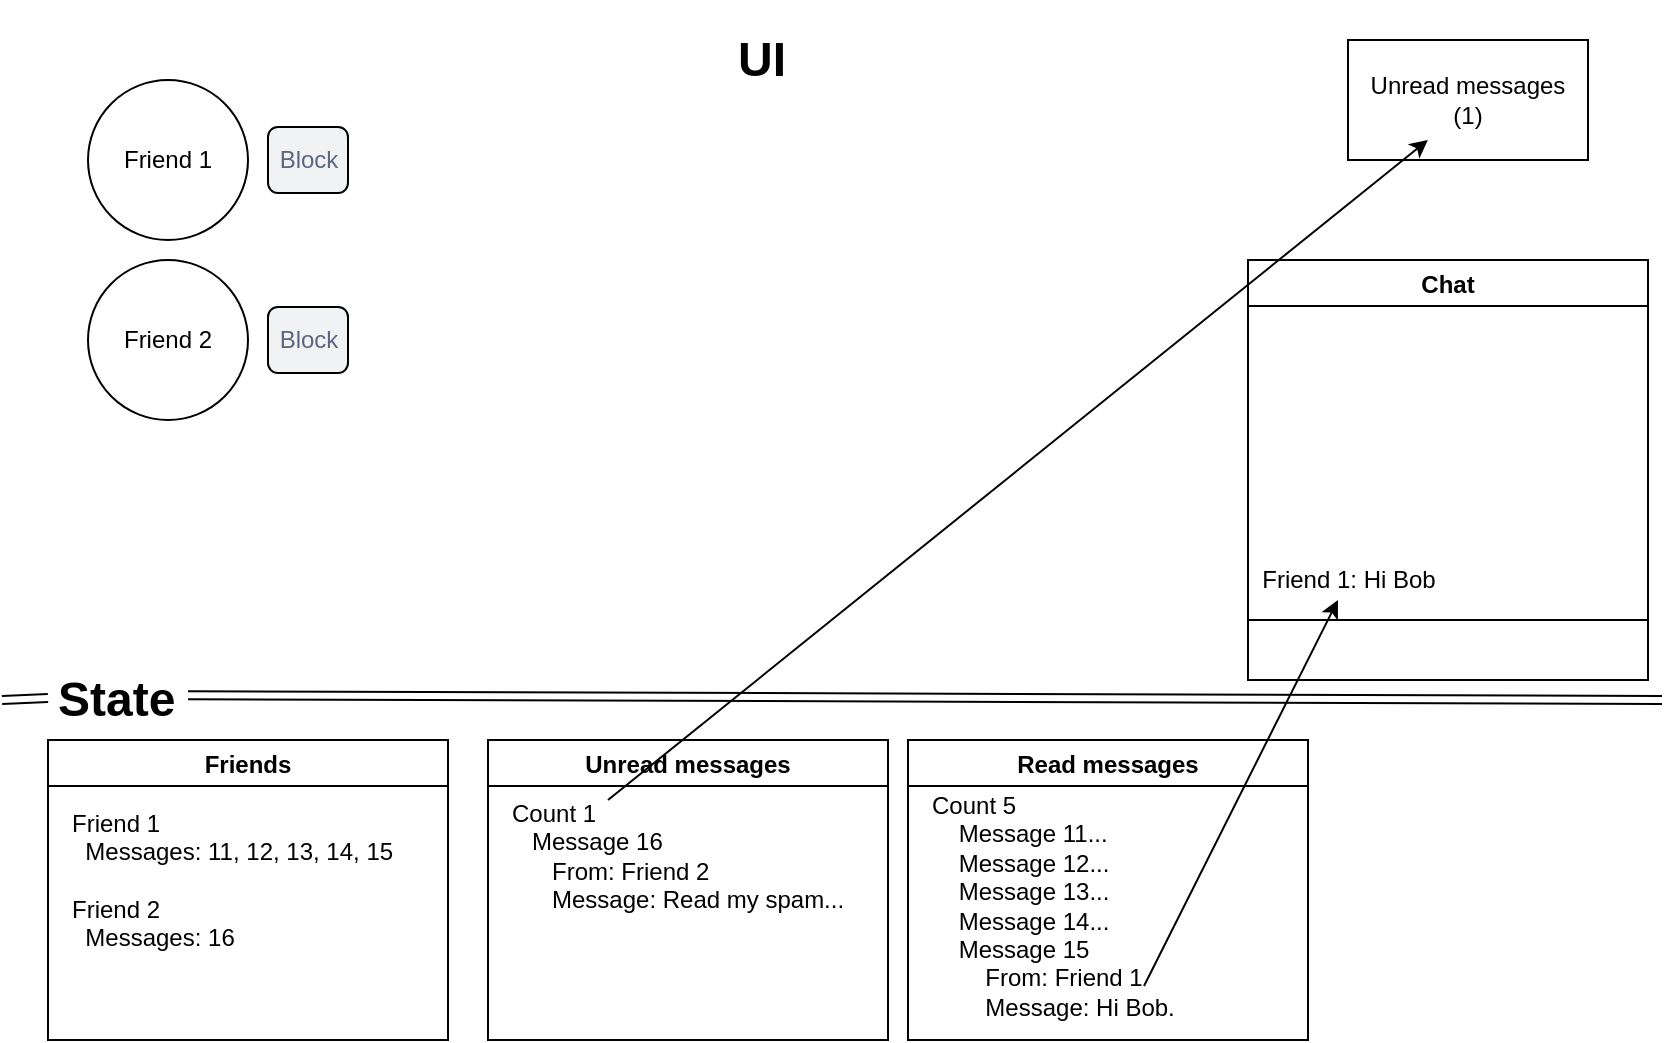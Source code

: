 <mxfile version="16.0.0" type="device"><diagram id="_L4NMsIBQppV5kmVBIyi" name="Page-1"><mxGraphModel dx="1929" dy="865" grid="1" gridSize="10" guides="1" tooltips="1" connect="1" arrows="1" fold="1" page="1" pageScale="1" pageWidth="827" pageHeight="1169" math="0" shadow="0"><root><mxCell id="0"/><mxCell id="1" parent="0"/><mxCell id="9O7r40x-uXA3HqTmS5U2-1" value="Unread messages&lt;br&gt;(1)" style="rounded=0;whiteSpace=wrap;html=1;" parent="1" vertex="1"><mxGeometry x="670" y="20" width="120" height="60" as="geometry"/></mxCell><mxCell id="9O7r40x-uXA3HqTmS5U2-2" value="Friend 1" style="ellipse;whiteSpace=wrap;html=1;aspect=fixed;" parent="1" vertex="1"><mxGeometry x="40" y="40" width="80" height="80" as="geometry"/></mxCell><mxCell id="9O7r40x-uXA3HqTmS5U2-3" value="Friend 2" style="ellipse;whiteSpace=wrap;html=1;aspect=fixed;" parent="1" vertex="1"><mxGeometry x="40" y="130" width="80" height="80" as="geometry"/></mxCell><mxCell id="9O7r40x-uXA3HqTmS5U2-4" value="" style="shape=link;html=1;rounded=0;startArrow=none;" parent="1" edge="1" source="AAkPJZfK8TQ9QUxjYXRu-3"><mxGeometry width="100" relative="1" as="geometry"><mxPoint x="-3" y="350" as="sourcePoint"/><mxPoint x="827" y="350" as="targetPoint"/></mxGeometry></mxCell><mxCell id="9O7r40x-uXA3HqTmS5U2-5" value="Chat" style="swimlane;" parent="1" vertex="1"><mxGeometry x="620" y="130" width="200" height="200" as="geometry"/></mxCell><mxCell id="9O7r40x-uXA3HqTmS5U2-6" value="Friend 1: Hi Bob" style="text;html=1;align=center;verticalAlign=middle;resizable=0;points=[];autosize=1;strokeColor=none;fillColor=none;" parent="9O7r40x-uXA3HqTmS5U2-5" vertex="1"><mxGeometry y="150" width="100" height="20" as="geometry"/></mxCell><mxCell id="9O7r40x-uXA3HqTmS5U2-7" value="" style="rounded=0;whiteSpace=wrap;html=1;" parent="1" vertex="1"><mxGeometry x="620" y="310" width="200" height="30" as="geometry"/></mxCell><mxCell id="9O7r40x-uXA3HqTmS5U2-9" value="Friends" style="swimlane;" parent="1" vertex="1"><mxGeometry x="20" y="370" width="200" height="150" as="geometry"/></mxCell><mxCell id="9O7r40x-uXA3HqTmS5U2-11" value="Friend 1&lt;br&gt;&amp;nbsp; Messages: 11, 12, 13, 14, 15&lt;br&gt;&lt;br&gt;Friend 2&lt;br&gt;&amp;nbsp; Messages: 16" style="text;html=1;strokeColor=none;fillColor=none;align=left;verticalAlign=middle;whiteSpace=wrap;rounded=0;" parent="9O7r40x-uXA3HqTmS5U2-9" vertex="1"><mxGeometry x="10" y="30" width="170" height="80" as="geometry"/></mxCell><mxCell id="9O7r40x-uXA3HqTmS5U2-12" value="Unread messages" style="swimlane;" parent="1" vertex="1"><mxGeometry x="240" y="370" width="200" height="150" as="geometry"/></mxCell><mxCell id="9O7r40x-uXA3HqTmS5U2-13" value="Count 1&lt;br&gt;&amp;nbsp; &amp;nbsp;Message 16&lt;br&gt;&amp;nbsp; &amp;nbsp; &amp;nbsp; From: Friend 2&lt;br&gt;&amp;nbsp; &amp;nbsp; &amp;nbsp; Message: Read my spam..." style="text;html=1;strokeColor=none;fillColor=none;align=left;verticalAlign=middle;whiteSpace=wrap;rounded=0;" parent="9O7r40x-uXA3HqTmS5U2-12" vertex="1"><mxGeometry x="10" y="38" width="180" height="40" as="geometry"/></mxCell><mxCell id="9O7r40x-uXA3HqTmS5U2-14" value="Read messages" style="swimlane;" parent="1" vertex="1"><mxGeometry x="450" y="370" width="200" height="150" as="geometry"/></mxCell><mxCell id="9O7r40x-uXA3HqTmS5U2-15" value="Count 5&lt;br&gt;&amp;nbsp; &amp;nbsp; Message 11...&lt;br&gt;&amp;nbsp; &amp;nbsp; Message&amp;nbsp;12...&lt;br&gt;&amp;nbsp; &amp;nbsp; Message&amp;nbsp;13...&lt;br&gt;&amp;nbsp; &amp;nbsp; Message&amp;nbsp;14...&lt;br&gt;&amp;nbsp; &amp;nbsp; Message&amp;nbsp;15&lt;br&gt;&amp;nbsp; &amp;nbsp; &amp;nbsp; &amp;nbsp; From: Friend 1&lt;br&gt;&amp;nbsp; &amp;nbsp; &amp;nbsp; &amp;nbsp; Message: Hi Bob." style="text;html=1;strokeColor=none;fillColor=none;align=left;verticalAlign=middle;whiteSpace=wrap;rounded=0;" parent="9O7r40x-uXA3HqTmS5U2-14" vertex="1"><mxGeometry x="10" y="43" width="180" height="80" as="geometry"/></mxCell><mxCell id="9O7r40x-uXA3HqTmS5U2-16" value="" style="endArrow=classic;html=1;rounded=0;entryX=0.333;entryY=0.833;entryDx=0;entryDy=0;entryPerimeter=0;" parent="1" target="9O7r40x-uXA3HqTmS5U2-1" edge="1"><mxGeometry width="50" height="50" relative="1" as="geometry"><mxPoint x="300" y="400" as="sourcePoint"/><mxPoint x="350" y="360" as="targetPoint"/></mxGeometry></mxCell><mxCell id="9O7r40x-uXA3HqTmS5U2-17" value="" style="endArrow=classic;html=1;rounded=0;exitX=0.6;exitY=1;exitDx=0;exitDy=0;exitPerimeter=0;" parent="1" source="9O7r40x-uXA3HqTmS5U2-15" target="9O7r40x-uXA3HqTmS5U2-6" edge="1"><mxGeometry width="50" height="50" relative="1" as="geometry"><mxPoint x="480" y="600" as="sourcePoint"/><mxPoint x="530" y="550" as="targetPoint"/></mxGeometry></mxCell><mxCell id="AAkPJZfK8TQ9QUxjYXRu-1" value="Block" style="rounded=1;fillColor=#F1F2F4;strokeColor=default;html=1;fontColor=#596780;align=center;verticalAlign=middle;fontStyle=0;fontSize=12;sketch=0;" vertex="1" parent="1"><mxGeometry x="130" y="153.5" width="40" height="33" as="geometry"/></mxCell><mxCell id="AAkPJZfK8TQ9QUxjYXRu-2" value="Block" style="rounded=1;fillColor=#F1F2F4;strokeColor=default;html=1;fontColor=#596780;align=center;verticalAlign=middle;fontStyle=0;fontSize=12;sketch=0;" vertex="1" parent="1"><mxGeometry x="130" y="63.5" width="40" height="33" as="geometry"/></mxCell><mxCell id="AAkPJZfK8TQ9QUxjYXRu-3" value="&lt;h1&gt;State&lt;/h1&gt;" style="text;html=1;strokeColor=none;fillColor=default;spacing=5;spacingTop=-20;whiteSpace=wrap;overflow=hidden;rounded=0;" vertex="1" parent="1"><mxGeometry x="20" y="330" width="70" height="35" as="geometry"/></mxCell><mxCell id="AAkPJZfK8TQ9QUxjYXRu-7" value="" style="shape=link;html=1;rounded=0;endArrow=none;" edge="1" parent="1" target="AAkPJZfK8TQ9QUxjYXRu-3"><mxGeometry width="100" relative="1" as="geometry"><mxPoint x="-3" y="350" as="sourcePoint"/><mxPoint x="827" y="350" as="targetPoint"/></mxGeometry></mxCell><mxCell id="AAkPJZfK8TQ9QUxjYXRu-8" value="&lt;h1&gt;UI&lt;/h1&gt;" style="text;html=1;strokeColor=none;fillColor=default;spacing=5;spacingTop=-20;whiteSpace=wrap;overflow=hidden;rounded=0;" vertex="1" parent="1"><mxGeometry x="360" y="10" width="70" height="35" as="geometry"/></mxCell></root></mxGraphModel></diagram></mxfile>